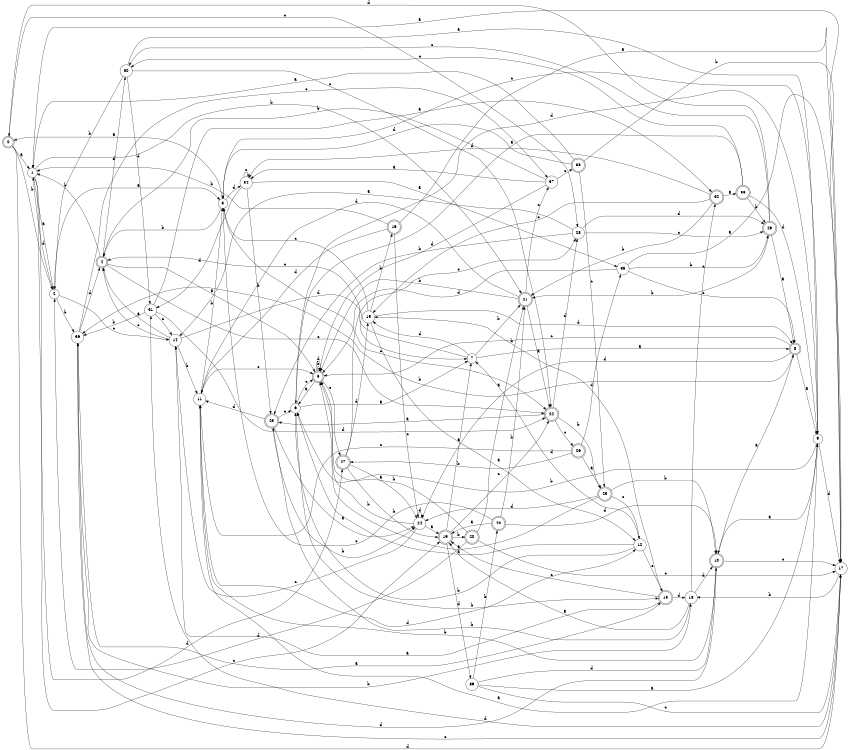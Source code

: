 digraph n33_9 {
__start0 [label="" shape="none"];

rankdir=LR;
size="8,5";

s0 [style="rounded,filled", color="black", fillcolor="white" shape="doublecircle", label="0"];
s1 [style="filled", color="black", fillcolor="white" shape="circle", label="1"];
s2 [style="filled", color="black", fillcolor="white" shape="circle", label="2"];
s3 [style="filled", color="black", fillcolor="white" shape="circle", label="3"];
s4 [style="rounded,filled", color="black", fillcolor="white" shape="doublecircle", label="4"];
s5 [style="rounded,filled", color="black", fillcolor="white" shape="doublecircle", label="5"];
s6 [style="filled", color="black", fillcolor="white" shape="circle", label="6"];
s7 [style="filled", color="black", fillcolor="white" shape="circle", label="7"];
s8 [style="rounded,filled", color="black", fillcolor="white" shape="doublecircle", label="8"];
s9 [style="filled", color="black", fillcolor="white" shape="circle", label="9"];
s10 [style="rounded,filled", color="black", fillcolor="white" shape="doublecircle", label="10"];
s11 [style="filled", color="black", fillcolor="white" shape="circle", label="11"];
s12 [style="filled", color="black", fillcolor="white" shape="circle", label="12"];
s13 [style="rounded,filled", color="black", fillcolor="white" shape="doublecircle", label="13"];
s14 [style="filled", color="black", fillcolor="white" shape="circle", label="14"];
s15 [style="filled", color="black", fillcolor="white" shape="circle", label="15"];
s16 [style="rounded,filled", color="black", fillcolor="white" shape="doublecircle", label="16"];
s17 [style="filled", color="black", fillcolor="white" shape="circle", label="17"];
s18 [style="filled", color="black", fillcolor="white" shape="circle", label="18"];
s19 [style="rounded,filled", color="black", fillcolor="white" shape="doublecircle", label="19"];
s20 [style="rounded,filled", color="black", fillcolor="white" shape="doublecircle", label="20"];
s21 [style="rounded,filled", color="black", fillcolor="white" shape="doublecircle", label="21"];
s22 [style="rounded,filled", color="black", fillcolor="white" shape="doublecircle", label="22"];
s23 [style="rounded,filled", color="black", fillcolor="white" shape="doublecircle", label="23"];
s24 [style="filled", color="black", fillcolor="white" shape="circle", label="24"];
s25 [style="rounded,filled", color="black", fillcolor="white" shape="doublecircle", label="25"];
s26 [style="rounded,filled", color="black", fillcolor="white" shape="doublecircle", label="26"];
s27 [style="rounded,filled", color="black", fillcolor="white" shape="doublecircle", label="27"];
s28 [style="filled", color="black", fillcolor="white" shape="circle", label="28"];
s29 [style="rounded,filled", color="black", fillcolor="white" shape="doublecircle", label="29"];
s30 [style="filled", color="black", fillcolor="white" shape="circle", label="30"];
s31 [style="filled", color="black", fillcolor="white" shape="circle", label="31"];
s32 [style="rounded,filled", color="black", fillcolor="white" shape="doublecircle", label="32"];
s33 [style="rounded,filled", color="black", fillcolor="white" shape="doublecircle", label="33"];
s34 [style="filled", color="black", fillcolor="white" shape="circle", label="34"];
s35 [style="filled", color="black", fillcolor="white" shape="circle", label="35"];
s36 [style="filled", color="black", fillcolor="white" shape="circle", label="36"];
s37 [style="filled", color="black", fillcolor="white" shape="circle", label="37"];
s38 [style="rounded,filled", color="black", fillcolor="white" shape="doublecircle", label="38"];
s39 [style="filled", color="black", fillcolor="white" shape="circle", label="39"];
s40 [style="rounded,filled", color="black", fillcolor="white" shape="doublecircle", label="40"];
s0 -> s1 [label="a"];
s0 -> s2 [label="b"];
s0 -> s28 [label="c"];
s0 -> s17 [label="d"];
s1 -> s2 [label="a"];
s1 -> s21 [label="b"];
s1 -> s19 [label="c"];
s1 -> s27 [label="d"];
s2 -> s3 [label="a"];
s2 -> s36 [label="b"];
s2 -> s14 [label="c"];
s2 -> s1 [label="d"];
s3 -> s0 [label="a"];
s3 -> s4 [label="b"];
s3 -> s22 [label="c"];
s3 -> s34 [label="d"];
s4 -> s5 [label="a"];
s4 -> s1 [label="b"];
s4 -> s22 [label="c"];
s4 -> s30 [label="d"];
s5 -> s6 [label="a"];
s5 -> s5 [label="b"];
s5 -> s27 [label="c"];
s5 -> s5 [label="d"];
s6 -> s7 [label="a"];
s6 -> s13 [label="b"];
s6 -> s5 [label="c"];
s6 -> s9 [label="d"];
s7 -> s8 [label="a"];
s7 -> s21 [label="b"];
s7 -> s4 [label="c"];
s7 -> s15 [label="d"];
s8 -> s9 [label="a"];
s8 -> s36 [label="b"];
s8 -> s5 [label="c"];
s8 -> s24 [label="d"];
s9 -> s10 [label="a"];
s9 -> s6 [label="b"];
s9 -> s3 [label="c"];
s9 -> s17 [label="d"];
s10 -> s8 [label="a"];
s10 -> s11 [label="b"];
s10 -> s17 [label="c"];
s10 -> s36 [label="d"];
s11 -> s9 [label="a"];
s11 -> s3 [label="b"];
s11 -> s5 [label="c"];
s11 -> s12 [label="d"];
s12 -> s6 [label="a"];
s12 -> s6 [label="b"];
s12 -> s13 [label="c"];
s12 -> s7 [label="d"];
s13 -> s14 [label="a"];
s13 -> s15 [label="b"];
s13 -> s19 [label="c"];
s13 -> s18 [label="d"];
s14 -> s4 [label="a"];
s14 -> s11 [label="b"];
s14 -> s4 [label="c"];
s14 -> s7 [label="d"];
s15 -> s12 [label="a"];
s15 -> s16 [label="b"];
s15 -> s3 [label="c"];
s15 -> s8 [label="d"];
s16 -> s17 [label="a"];
s16 -> s1 [label="b"];
s16 -> s24 [label="c"];
s16 -> s11 [label="d"];
s17 -> s1 [label="a"];
s17 -> s18 [label="b"];
s17 -> s36 [label="c"];
s17 -> s31 [label="d"];
s18 -> s19 [label="a"];
s18 -> s23 [label="b"];
s18 -> s32 [label="c"];
s18 -> s10 [label="d"];
s19 -> s7 [label="a"];
s19 -> s20 [label="b"];
s19 -> s22 [label="c"];
s19 -> s39 [label="d"];
s20 -> s21 [label="a"];
s20 -> s5 [label="b"];
s20 -> s17 [label="c"];
s20 -> s2 [label="d"];
s21 -> s22 [label="a"];
s21 -> s5 [label="b"];
s21 -> s37 [label="c"];
s21 -> s11 [label="d"];
s22 -> s23 [label="a"];
s22 -> s25 [label="b"];
s22 -> s26 [label="c"];
s22 -> s28 [label="d"];
s23 -> s24 [label="a"];
s23 -> s24 [label="b"];
s23 -> s6 [label="c"];
s23 -> s11 [label="d"];
s24 -> s19 [label="a"];
s24 -> s5 [label="b"];
s24 -> s14 [label="c"];
s24 -> s24 [label="d"];
s25 -> s5 [label="a"];
s25 -> s10 [label="b"];
s25 -> s12 [label="c"];
s25 -> s24 [label="d"];
s26 -> s25 [label="a"];
s26 -> s27 [label="b"];
s26 -> s11 [label="c"];
s26 -> s35 [label="d"];
s27 -> s24 [label="a"];
s27 -> s19 [label="b"];
s27 -> s28 [label="c"];
s27 -> s15 [label="d"];
s28 -> s14 [label="a"];
s28 -> s23 [label="b"];
s28 -> s29 [label="c"];
s28 -> s29 [label="d"];
s29 -> s8 [label="a"];
s29 -> s21 [label="b"];
s29 -> s30 [label="c"];
s29 -> s0 [label="d"];
s30 -> s9 [label="a"];
s30 -> s2 [label="b"];
s30 -> s22 [label="c"];
s30 -> s31 [label="d"];
s31 -> s32 [label="a"];
s31 -> s36 [label="b"];
s31 -> s14 [label="c"];
s31 -> s22 [label="d"];
s32 -> s33 [label="a"];
s32 -> s21 [label="b"];
s32 -> s15 [label="c"];
s32 -> s34 [label="d"];
s33 -> s6 [label="a"];
s33 -> s29 [label="b"];
s33 -> s30 [label="c"];
s33 -> s9 [label="d"];
s34 -> s35 [label="a"];
s34 -> s23 [label="b"];
s34 -> s34 [label="c"];
s34 -> s31 [label="d"];
s35 -> s17 [label="a"];
s35 -> s29 [label="b"];
s35 -> s8 [label="c"];
s35 -> s5 [label="d"];
s36 -> s13 [label="a"];
s36 -> s18 [label="b"];
s36 -> s37 [label="c"];
s36 -> s4 [label="d"];
s37 -> s34 [label="a"];
s37 -> s4 [label="b"];
s37 -> s38 [label="c"];
s37 -> s5 [label="d"];
s38 -> s1 [label="a"];
s38 -> s17 [label="b"];
s38 -> s25 [label="c"];
s38 -> s3 [label="d"];
s39 -> s9 [label="a"];
s39 -> s40 [label="b"];
s39 -> s17 [label="c"];
s39 -> s10 [label="d"];
s40 -> s19 [label="a"];
s40 -> s21 [label="b"];
s40 -> s3 [label="c"];
s40 -> s10 [label="d"];

}
